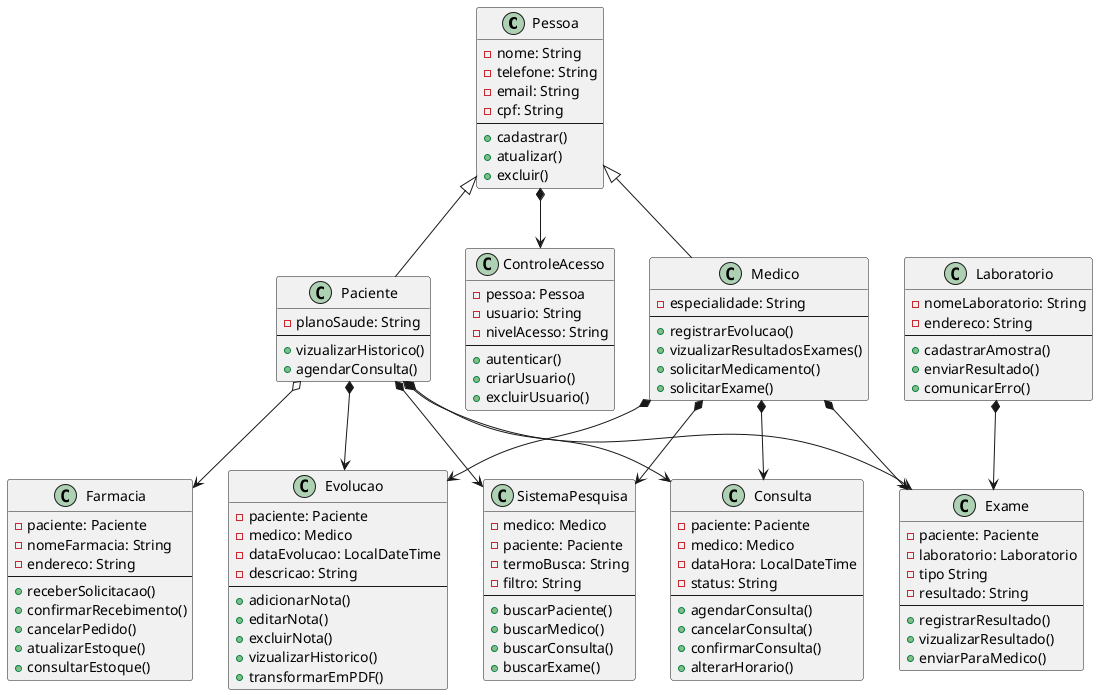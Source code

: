 @startuml Prontuário Medico

class Pessoa{
-nome: String 
-telefone: String
-email: String
-cpf: String
--
+cadastrar()
+atualizar()
+excluir()
}

class Paciente extends Pessoa{
    -planoSaude: String
    --
    +vizualizarHistorico()
    +agendarConsulta()
}

class Medico extends Pessoa{
    -especialidade: String
    --
    +registrarEvolucao()
    +vizualizarResultadosExames()
    +solicitarMedicamento()
    +solicitarExame()
}

class Consulta{
    -paciente: Paciente
    -medico: Medico
    -dataHora: LocalDateTime
    -status: String
    --
    +agendarConsulta()
    +cancelarConsulta()
    +confirmarConsulta()
    +alterarHorario()
}

class Evolucao{
    -paciente: Paciente
    -medico: Medico
    -dataEvolucao: LocalDateTime
    -descricao: String
    --
    +adicionarNota()
    +editarNota()
    +excluirNota()
    +vizualizarHistorico()
    +transformarEmPDF()
}

class Laboratorio{
    -nomeLaboratorio: String
    -endereco: String
    --
    +cadastrarAmostra()
    +enviarResultado()
    +comunicarErro()
}

class Exame{
    -paciente: Paciente
    -laboratorio: Laboratorio
    -tipo String
    -resultado: String
    --
    +registrarResultado()
    +vizualizarResultado()
    +enviarParaMedico()
}

class Farmacia{
    -paciente: Paciente
    -nomeFarmacia: String
    -endereco: String
    --
    +receberSolicitacao()
    +confirmarRecebimento()
    +cancelarPedido()
    +atualizarEstoque()
    +consultarEstoque()
}

class SistemaPesquisa{
    -medico: Medico
    -paciente: Paciente
    -termoBusca: String
    -filtro: String
    --
    +buscarPaciente()
    +buscarMedico()
    +buscarConsulta()
    +buscarExame()
}

class ControleAcesso{
    -pessoa: Pessoa
    -usuario: String
    -nivelAcesso: String
    --
    +autenticar()
    +criarUsuario()
    +excluirUsuario()
}



Paciente *--> Consulta
Medico *--> Consulta
Paciente *--> Evolucao
Medico *--> Evolucao
Paciente *--> Exame
Laboratorio *--> Exame
Paciente o--> Farmacia
Medico *--> Exame
Medico *--> SistemaPesquisa
Paciente *--> SistemaPesquisa
Pessoa *--> ControleAcesso
@enduml